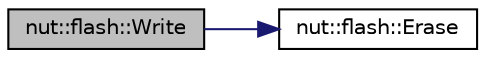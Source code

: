 digraph "nut::flash::Write"
{
 // LATEX_PDF_SIZE
  edge [fontname="Helvetica",fontsize="10",labelfontname="Helvetica",labelfontsize="10"];
  node [fontname="Helvetica",fontsize="10",shape=record];
  rankdir="LR";
  Node1 [label="nut::flash::Write",height=0.2,width=0.4,color="black", fillcolor="grey75", style="filled", fontcolor="black",tooltip="フラッシュ書き込み"];
  Node1 -> Node2 [color="midnightblue",fontsize="10",style="solid",fontname="Helvetica"];
  Node2 [label="nut::flash::Erase",height=0.2,width=0.4,color="black", fillcolor="white", style="filled",URL="$d8/d41/namespacenut_1_1flash.html#a489249dad1d6377681201b4a68e21b22",tooltip="1セクタのフラッシュ消去"];
}
